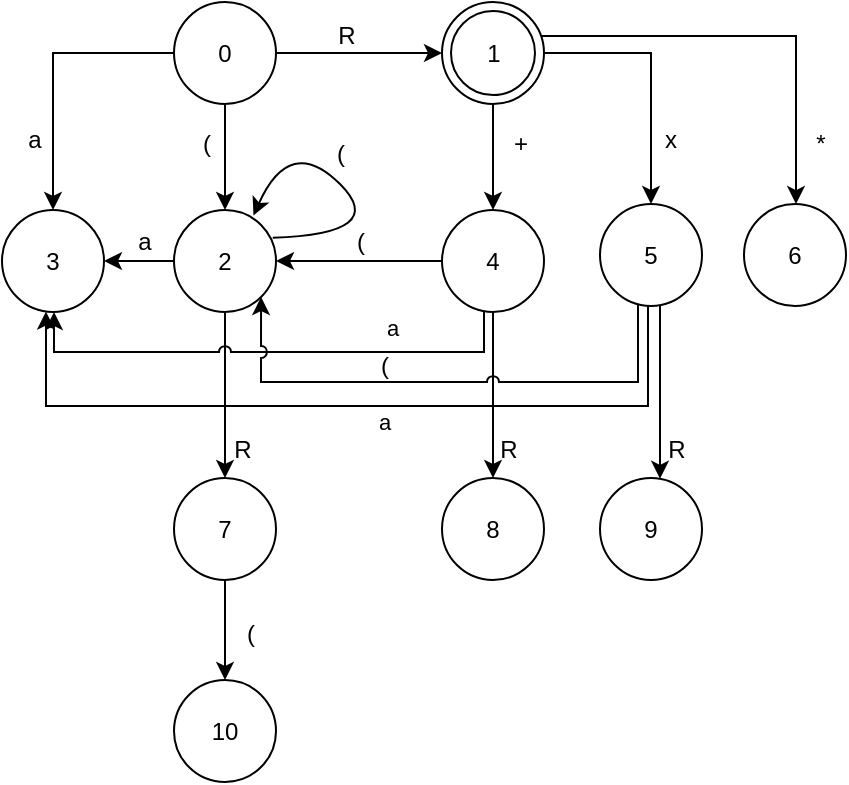 <mxfile version="21.1.6" type="github">
  <diagram name="第 1 页" id="uB7P6T-O3PmjdQm_OVVY">
    <mxGraphModel dx="780" dy="418" grid="0" gridSize="10" guides="1" tooltips="1" connect="1" arrows="1" fold="1" page="1" pageScale="1" pageWidth="827" pageHeight="1169" math="0" shadow="0">
      <root>
        <mxCell id="0" />
        <mxCell id="1" parent="0" />
        <mxCell id="8bzO6L4Pk_FPj2AIlJsW-3" style="edgeStyle=orthogonalEdgeStyle;rounded=0;orthogonalLoop=1;jettySize=auto;html=1;" edge="1" parent="1" source="8bzO6L4Pk_FPj2AIlJsW-1" target="8bzO6L4Pk_FPj2AIlJsW-2">
          <mxGeometry relative="1" as="geometry" />
        </mxCell>
        <mxCell id="8bzO6L4Pk_FPj2AIlJsW-9" style="edgeStyle=orthogonalEdgeStyle;rounded=0;orthogonalLoop=1;jettySize=auto;html=1;" edge="1" parent="1" source="8bzO6L4Pk_FPj2AIlJsW-1" target="8bzO6L4Pk_FPj2AIlJsW-8">
          <mxGeometry relative="1" as="geometry" />
        </mxCell>
        <mxCell id="8bzO6L4Pk_FPj2AIlJsW-12" style="edgeStyle=orthogonalEdgeStyle;rounded=0;orthogonalLoop=1;jettySize=auto;html=1;" edge="1" parent="1" source="8bzO6L4Pk_FPj2AIlJsW-1" target="8bzO6L4Pk_FPj2AIlJsW-11">
          <mxGeometry relative="1" as="geometry" />
        </mxCell>
        <mxCell id="8bzO6L4Pk_FPj2AIlJsW-1" value="0" style="ellipse;whiteSpace=wrap;html=1;aspect=fixed;" vertex="1" parent="1">
          <mxGeometry x="126" y="101" width="51" height="51" as="geometry" />
        </mxCell>
        <mxCell id="8bzO6L4Pk_FPj2AIlJsW-17" style="edgeStyle=orthogonalEdgeStyle;rounded=0;orthogonalLoop=1;jettySize=auto;html=1;" edge="1" parent="1" source="8bzO6L4Pk_FPj2AIlJsW-2" target="8bzO6L4Pk_FPj2AIlJsW-16">
          <mxGeometry relative="1" as="geometry" />
        </mxCell>
        <mxCell id="8bzO6L4Pk_FPj2AIlJsW-21" style="edgeStyle=orthogonalEdgeStyle;rounded=0;orthogonalLoop=1;jettySize=auto;html=1;" edge="1" parent="1" source="8bzO6L4Pk_FPj2AIlJsW-2" target="8bzO6L4Pk_FPj2AIlJsW-20">
          <mxGeometry relative="1" as="geometry" />
        </mxCell>
        <mxCell id="8bzO6L4Pk_FPj2AIlJsW-25" style="edgeStyle=orthogonalEdgeStyle;rounded=0;orthogonalLoop=1;jettySize=auto;html=1;" edge="1" parent="1" source="8bzO6L4Pk_FPj2AIlJsW-2" target="8bzO6L4Pk_FPj2AIlJsW-24">
          <mxGeometry relative="1" as="geometry">
            <Array as="points">
              <mxPoint x="437" y="118" />
            </Array>
          </mxGeometry>
        </mxCell>
        <mxCell id="8bzO6L4Pk_FPj2AIlJsW-2" value="1" style="ellipse;whiteSpace=wrap;html=1;aspect=fixed;" vertex="1" parent="1">
          <mxGeometry x="260" y="101" width="51" height="51" as="geometry" />
        </mxCell>
        <mxCell id="8bzO6L4Pk_FPj2AIlJsW-5" value="R" style="text;html=1;align=center;verticalAlign=middle;resizable=0;points=[];autosize=1;strokeColor=none;fillColor=none;" vertex="1" parent="1">
          <mxGeometry x="198" y="105" width="27" height="26" as="geometry" />
        </mxCell>
        <mxCell id="8bzO6L4Pk_FPj2AIlJsW-6" value="1" style="ellipse;whiteSpace=wrap;html=1;aspect=fixed;" vertex="1" parent="1">
          <mxGeometry x="264.5" y="105.5" width="42" height="42" as="geometry" />
        </mxCell>
        <mxCell id="8bzO6L4Pk_FPj2AIlJsW-28" style="edgeStyle=orthogonalEdgeStyle;rounded=0;orthogonalLoop=1;jettySize=auto;html=1;" edge="1" parent="1" source="8bzO6L4Pk_FPj2AIlJsW-8" target="8bzO6L4Pk_FPj2AIlJsW-27">
          <mxGeometry relative="1" as="geometry" />
        </mxCell>
        <mxCell id="8bzO6L4Pk_FPj2AIlJsW-34" style="edgeStyle=orthogonalEdgeStyle;rounded=0;orthogonalLoop=1;jettySize=auto;html=1;entryX=1;entryY=0.5;entryDx=0;entryDy=0;" edge="1" parent="1" source="8bzO6L4Pk_FPj2AIlJsW-8" target="8bzO6L4Pk_FPj2AIlJsW-11">
          <mxGeometry relative="1" as="geometry" />
        </mxCell>
        <mxCell id="8bzO6L4Pk_FPj2AIlJsW-8" value="2" style="ellipse;whiteSpace=wrap;html=1;aspect=fixed;" vertex="1" parent="1">
          <mxGeometry x="126" y="205" width="51" height="51" as="geometry" />
        </mxCell>
        <mxCell id="8bzO6L4Pk_FPj2AIlJsW-10" value="(" style="text;html=1;align=center;verticalAlign=middle;resizable=0;points=[];autosize=1;strokeColor=none;fillColor=none;" vertex="1" parent="1">
          <mxGeometry x="131" y="159" width="22" height="26" as="geometry" />
        </mxCell>
        <mxCell id="8bzO6L4Pk_FPj2AIlJsW-11" value="3" style="ellipse;whiteSpace=wrap;html=1;aspect=fixed;" vertex="1" parent="1">
          <mxGeometry x="40" y="205" width="51" height="51" as="geometry" />
        </mxCell>
        <mxCell id="8bzO6L4Pk_FPj2AIlJsW-13" value="a" style="text;html=1;align=center;verticalAlign=middle;resizable=0;points=[];autosize=1;strokeColor=none;fillColor=none;" vertex="1" parent="1">
          <mxGeometry x="43" y="157" width="25" height="26" as="geometry" />
        </mxCell>
        <mxCell id="8bzO6L4Pk_FPj2AIlJsW-37" style="edgeStyle=orthogonalEdgeStyle;rounded=0;orthogonalLoop=1;jettySize=auto;html=1;" edge="1" parent="1" source="8bzO6L4Pk_FPj2AIlJsW-16" target="8bzO6L4Pk_FPj2AIlJsW-36">
          <mxGeometry relative="1" as="geometry" />
        </mxCell>
        <mxCell id="8bzO6L4Pk_FPj2AIlJsW-39" style="edgeStyle=orthogonalEdgeStyle;rounded=0;orthogonalLoop=1;jettySize=auto;html=1;entryX=1;entryY=0.5;entryDx=0;entryDy=0;" edge="1" parent="1" source="8bzO6L4Pk_FPj2AIlJsW-16" target="8bzO6L4Pk_FPj2AIlJsW-8">
          <mxGeometry relative="1" as="geometry" />
        </mxCell>
        <mxCell id="8bzO6L4Pk_FPj2AIlJsW-43" style="edgeStyle=orthogonalEdgeStyle;rounded=0;orthogonalLoop=1;jettySize=auto;html=1;entryX=0.5;entryY=1;entryDx=0;entryDy=0;jumpStyle=arc;" edge="1" parent="1" source="8bzO6L4Pk_FPj2AIlJsW-16" target="8bzO6L4Pk_FPj2AIlJsW-11">
          <mxGeometry relative="1" as="geometry">
            <Array as="points">
              <mxPoint x="281" y="276" />
              <mxPoint x="66" y="276" />
              <mxPoint x="66" y="256" />
            </Array>
          </mxGeometry>
        </mxCell>
        <mxCell id="8bzO6L4Pk_FPj2AIlJsW-44" value="a" style="edgeLabel;html=1;align=center;verticalAlign=middle;resizable=0;points=[];" vertex="1" connectable="0" parent="8bzO6L4Pk_FPj2AIlJsW-43">
          <mxGeometry x="-0.428" y="-1" relative="1" as="geometry">
            <mxPoint x="6" y="-11" as="offset" />
          </mxGeometry>
        </mxCell>
        <mxCell id="8bzO6L4Pk_FPj2AIlJsW-16" value="4" style="ellipse;whiteSpace=wrap;html=1;aspect=fixed;" vertex="1" parent="1">
          <mxGeometry x="260" y="205" width="51" height="51" as="geometry" />
        </mxCell>
        <mxCell id="8bzO6L4Pk_FPj2AIlJsW-46" style="edgeStyle=orthogonalEdgeStyle;rounded=0;orthogonalLoop=1;jettySize=auto;html=1;" edge="1" parent="1" source="8bzO6L4Pk_FPj2AIlJsW-20" target="8bzO6L4Pk_FPj2AIlJsW-45">
          <mxGeometry relative="1" as="geometry">
            <Array as="points">
              <mxPoint x="369" y="308" />
              <mxPoint x="369" y="308" />
            </Array>
          </mxGeometry>
        </mxCell>
        <mxCell id="8bzO6L4Pk_FPj2AIlJsW-49" style="edgeStyle=orthogonalEdgeStyle;rounded=0;orthogonalLoop=1;jettySize=auto;html=1;entryX=1;entryY=1;entryDx=0;entryDy=0;jumpStyle=arc;" edge="1" parent="1" source="8bzO6L4Pk_FPj2AIlJsW-20" target="8bzO6L4Pk_FPj2AIlJsW-8">
          <mxGeometry relative="1" as="geometry">
            <Array as="points">
              <mxPoint x="358" y="291" />
              <mxPoint x="170" y="291" />
            </Array>
          </mxGeometry>
        </mxCell>
        <mxCell id="8bzO6L4Pk_FPj2AIlJsW-53" style="edgeStyle=orthogonalEdgeStyle;rounded=0;orthogonalLoop=1;jettySize=auto;html=1;entryX=0.424;entryY=0.996;entryDx=0;entryDy=0;entryPerimeter=0;" edge="1" parent="1" source="8bzO6L4Pk_FPj2AIlJsW-20" target="8bzO6L4Pk_FPj2AIlJsW-11">
          <mxGeometry relative="1" as="geometry">
            <Array as="points">
              <mxPoint x="363" y="303" />
              <mxPoint x="62" y="303" />
              <mxPoint x="62" y="256" />
            </Array>
          </mxGeometry>
        </mxCell>
        <mxCell id="8bzO6L4Pk_FPj2AIlJsW-20" value="5" style="ellipse;whiteSpace=wrap;html=1;aspect=fixed;" vertex="1" parent="1">
          <mxGeometry x="339" y="202" width="51" height="51" as="geometry" />
        </mxCell>
        <mxCell id="8bzO6L4Pk_FPj2AIlJsW-22" value="+" style="text;html=1;align=center;verticalAlign=middle;resizable=0;points=[];autosize=1;strokeColor=none;fillColor=none;" vertex="1" parent="1">
          <mxGeometry x="286" y="159" width="25" height="26" as="geometry" />
        </mxCell>
        <mxCell id="8bzO6L4Pk_FPj2AIlJsW-23" value="x" style="text;html=1;align=center;verticalAlign=middle;resizable=0;points=[];autosize=1;strokeColor=none;fillColor=none;" vertex="1" parent="1">
          <mxGeometry x="362" y="157" width="24" height="26" as="geometry" />
        </mxCell>
        <mxCell id="8bzO6L4Pk_FPj2AIlJsW-24" value="6" style="ellipse;whiteSpace=wrap;html=1;aspect=fixed;" vertex="1" parent="1">
          <mxGeometry x="411" y="202" width="51" height="51" as="geometry" />
        </mxCell>
        <mxCell id="8bzO6L4Pk_FPj2AIlJsW-26" value="*" style="text;html=1;align=center;verticalAlign=middle;resizable=0;points=[];autosize=1;strokeColor=none;fillColor=none;" vertex="1" parent="1">
          <mxGeometry x="437" y="159" width="23" height="26" as="geometry" />
        </mxCell>
        <mxCell id="8bzO6L4Pk_FPj2AIlJsW-57" style="edgeStyle=orthogonalEdgeStyle;rounded=0;orthogonalLoop=1;jettySize=auto;html=1;" edge="1" parent="1" source="8bzO6L4Pk_FPj2AIlJsW-27" target="8bzO6L4Pk_FPj2AIlJsW-56">
          <mxGeometry relative="1" as="geometry" />
        </mxCell>
        <mxCell id="8bzO6L4Pk_FPj2AIlJsW-27" value="7" style="ellipse;whiteSpace=wrap;html=1;aspect=fixed;" vertex="1" parent="1">
          <mxGeometry x="126" y="339" width="51" height="51" as="geometry" />
        </mxCell>
        <mxCell id="8bzO6L4Pk_FPj2AIlJsW-29" value="R" style="text;html=1;align=center;verticalAlign=middle;resizable=0;points=[];autosize=1;strokeColor=none;fillColor=none;" vertex="1" parent="1">
          <mxGeometry x="146" y="312" width="27" height="26" as="geometry" />
        </mxCell>
        <mxCell id="8bzO6L4Pk_FPj2AIlJsW-33" value="(" style="text;html=1;align=center;verticalAlign=middle;resizable=0;points=[];autosize=1;strokeColor=none;fillColor=none;" vertex="1" parent="1">
          <mxGeometry x="208" y="208" width="22" height="26" as="geometry" />
        </mxCell>
        <mxCell id="8bzO6L4Pk_FPj2AIlJsW-35" value="a" style="text;html=1;align=center;verticalAlign=middle;resizable=0;points=[];autosize=1;strokeColor=none;fillColor=none;" vertex="1" parent="1">
          <mxGeometry x="98" y="208" width="25" height="26" as="geometry" />
        </mxCell>
        <mxCell id="8bzO6L4Pk_FPj2AIlJsW-36" value="8" style="ellipse;whiteSpace=wrap;html=1;aspect=fixed;" vertex="1" parent="1">
          <mxGeometry x="260" y="339" width="51" height="51" as="geometry" />
        </mxCell>
        <mxCell id="8bzO6L4Pk_FPj2AIlJsW-38" value="R" style="text;html=1;align=center;verticalAlign=middle;resizable=0;points=[];autosize=1;strokeColor=none;fillColor=none;" vertex="1" parent="1">
          <mxGeometry x="279.5" y="312" width="27" height="26" as="geometry" />
        </mxCell>
        <mxCell id="8bzO6L4Pk_FPj2AIlJsW-41" value="" style="curved=1;endArrow=classic;html=1;rounded=0;exitX=0.968;exitY=0.272;exitDx=0;exitDy=0;exitPerimeter=0;entryX=0.779;entryY=0.054;entryDx=0;entryDy=0;entryPerimeter=0;" edge="1" parent="1" source="8bzO6L4Pk_FPj2AIlJsW-8" target="8bzO6L4Pk_FPj2AIlJsW-8">
          <mxGeometry width="50" height="50" relative="1" as="geometry">
            <mxPoint x="184" y="217" as="sourcePoint" />
            <mxPoint x="234" y="167" as="targetPoint" />
            <Array as="points">
              <mxPoint x="234" y="217" />
              <mxPoint x="184" y="167" />
            </Array>
          </mxGeometry>
        </mxCell>
        <mxCell id="8bzO6L4Pk_FPj2AIlJsW-42" value="(" style="text;html=1;align=center;verticalAlign=middle;resizable=0;points=[];autosize=1;strokeColor=none;fillColor=none;" vertex="1" parent="1">
          <mxGeometry x="198" y="164" width="22" height="26" as="geometry" />
        </mxCell>
        <mxCell id="8bzO6L4Pk_FPj2AIlJsW-45" value="9" style="ellipse;whiteSpace=wrap;html=1;aspect=fixed;" vertex="1" parent="1">
          <mxGeometry x="339" y="339" width="51" height="51" as="geometry" />
        </mxCell>
        <mxCell id="8bzO6L4Pk_FPj2AIlJsW-47" value="R" style="text;html=1;align=center;verticalAlign=middle;resizable=0;points=[];autosize=1;strokeColor=none;fillColor=none;" vertex="1" parent="1">
          <mxGeometry x="363" y="312" width="27" height="26" as="geometry" />
        </mxCell>
        <mxCell id="8bzO6L4Pk_FPj2AIlJsW-52" value="(" style="text;html=1;align=center;verticalAlign=middle;resizable=0;points=[];autosize=1;strokeColor=none;fillColor=none;" vertex="1" parent="1">
          <mxGeometry x="220" y="270" width="22" height="26" as="geometry" />
        </mxCell>
        <mxCell id="8bzO6L4Pk_FPj2AIlJsW-55" value="a" style="edgeLabel;html=1;align=center;verticalAlign=middle;resizable=0;points=[];" vertex="1" connectable="0" parent="1">
          <mxGeometry x="242.0" y="264" as="geometry">
            <mxPoint x="-11" y="47" as="offset" />
          </mxGeometry>
        </mxCell>
        <mxCell id="8bzO6L4Pk_FPj2AIlJsW-56" value="10" style="ellipse;whiteSpace=wrap;html=1;aspect=fixed;" vertex="1" parent="1">
          <mxGeometry x="126" y="440" width="51" height="51" as="geometry" />
        </mxCell>
        <mxCell id="8bzO6L4Pk_FPj2AIlJsW-58" value="(" style="text;html=1;align=center;verticalAlign=middle;resizable=0;points=[];autosize=1;strokeColor=none;fillColor=none;" vertex="1" parent="1">
          <mxGeometry x="153" y="404" width="22" height="26" as="geometry" />
        </mxCell>
      </root>
    </mxGraphModel>
  </diagram>
</mxfile>
